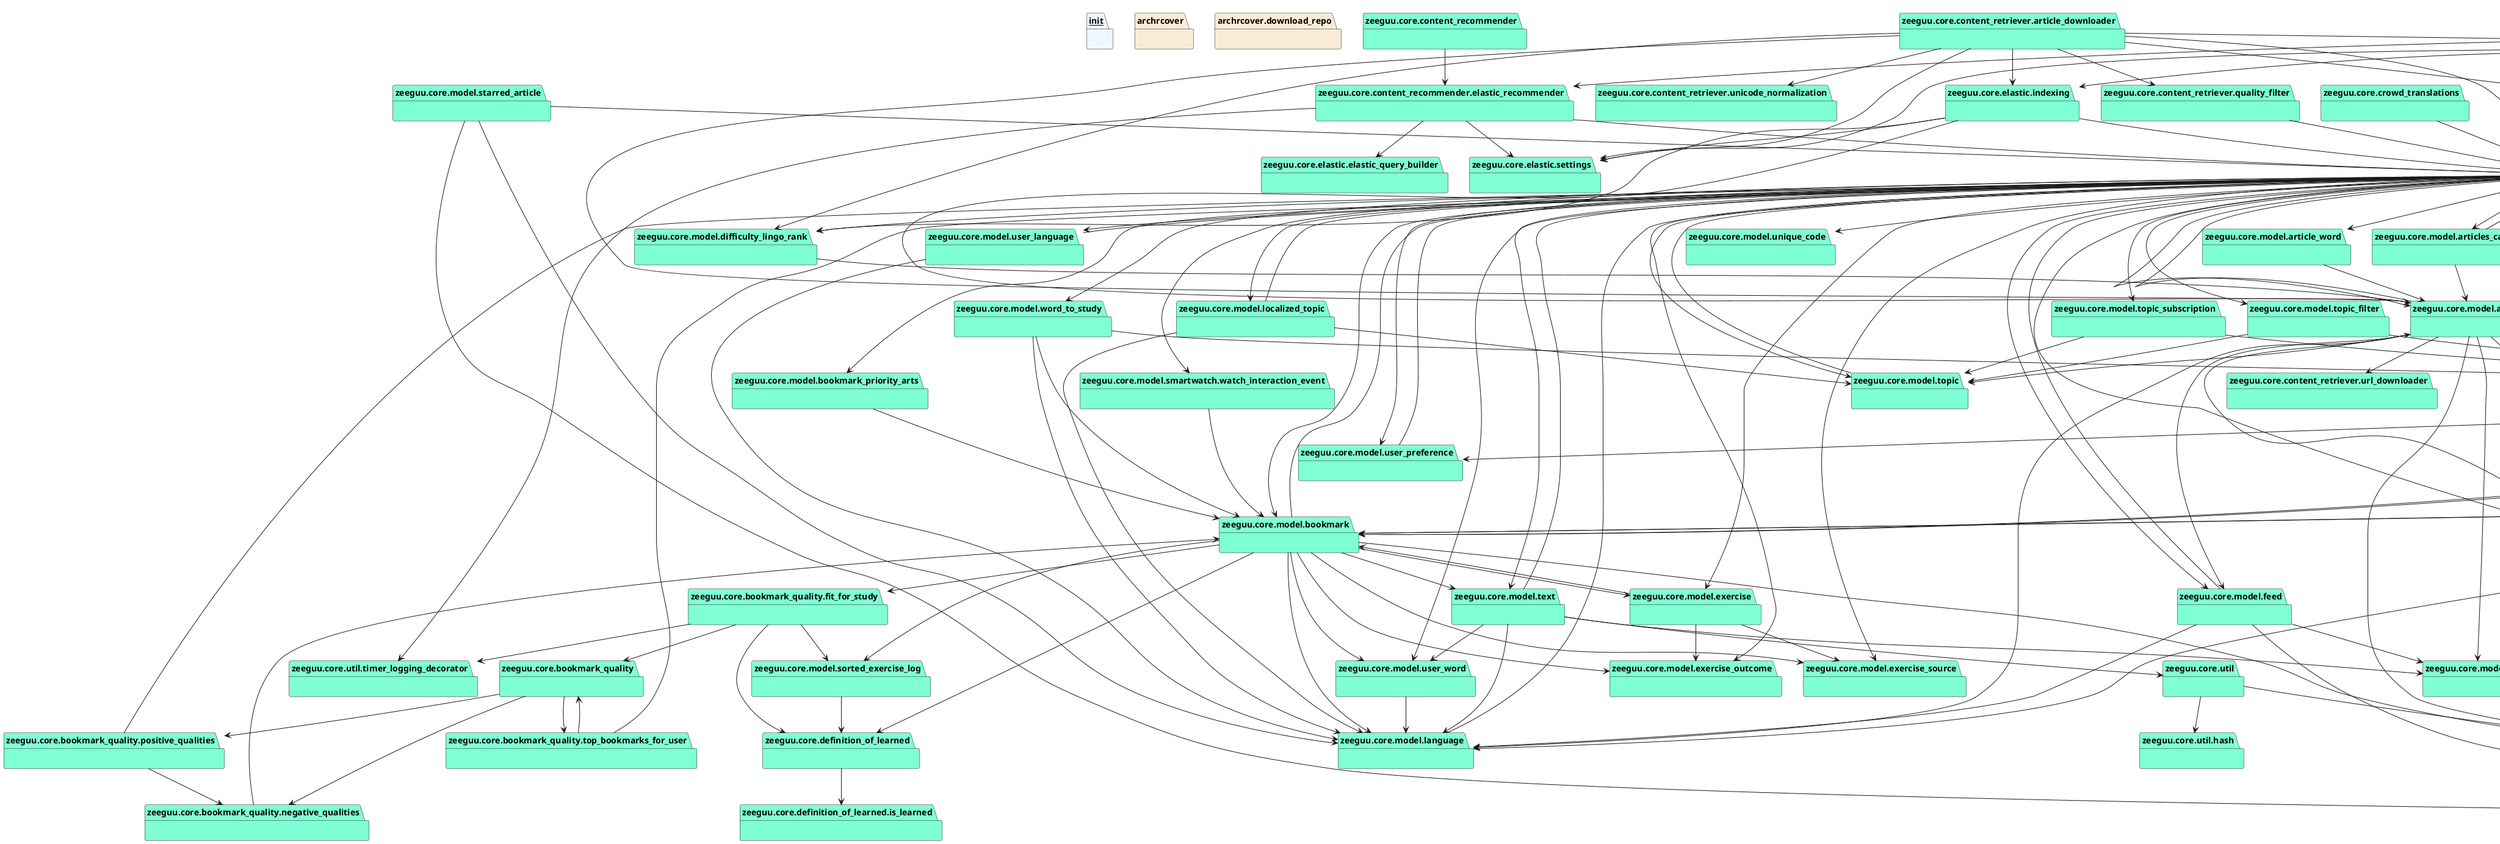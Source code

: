 @startuml packages
set namespaceSeparator none
package "__init__" as __init__ #aliceblue {
}
package "archrcover" as archrcover #antiquewhite {
}
package "archrcover.download_repo" as archrcover.download_repo #antiquewhite {
}
package "zeeguu.core" as zeeguu.core #aquamarine {
}
package "zeeguu.core.account_management" as zeeguu.core.account_management #aquamarine {
}
package "zeeguu.core.account_management.user_account_creation" as zeeguu.core.account_management.user_account_creation #aquamarine {
}
package "zeeguu.core.bookmark_quality" as zeeguu.core.bookmark_quality #aquamarine {
}
package "zeeguu.core.bookmark_quality.fit_for_study" as zeeguu.core.bookmark_quality.fit_for_study #aquamarine {
}
package "zeeguu.core.bookmark_quality.negative_qualities" as zeeguu.core.bookmark_quality.negative_qualities #aquamarine {
}
package "zeeguu.core.bookmark_quality.positive_qualities" as zeeguu.core.bookmark_quality.positive_qualities #aquamarine {
}
package "zeeguu.core.bookmark_quality.top_bookmarks_for_user" as zeeguu.core.bookmark_quality.top_bookmarks_for_user #aquamarine {
}
package "zeeguu.core.configuration" as zeeguu.core.configuration #aquamarine {
}
package "zeeguu.core.configuration.configuration" as zeeguu.core.configuration.configuration #aquamarine {
}
package "zeeguu.core.constants" as zeeguu.core.constants #aquamarine {
}
package "zeeguu.core.content_recommender" as zeeguu.core.content_recommender #aquamarine {
}
package "zeeguu.core.content_recommender.elastic_first_recommender" as zeeguu.core.content_recommender.elastic_first_recommender #aquamarine {
}
package "zeeguu.core.content_recommender.elastic_recommender" as zeeguu.core.content_recommender.elastic_recommender #aquamarine {
}
package "zeeguu.core.content_recommender.mysql_recommender" as zeeguu.core.content_recommender.mysql_recommender #aquamarine {
}
package "zeeguu.core.content_retriever" as zeeguu.core.content_retriever #aquamarine {
}
package "zeeguu.core.content_retriever.article_downloader" as zeeguu.core.content_retriever.article_downloader #aquamarine {
}
package "zeeguu.core.content_retriever.content_cleaner" as zeeguu.core.content_retriever.content_cleaner #aquamarine {
}
package "zeeguu.core.content_retriever.quality_filter" as zeeguu.core.content_retriever.quality_filter #aquamarine {
}
package "zeeguu.core.content_retriever.unicode_normalization" as zeeguu.core.content_retriever.unicode_normalization #aquamarine {
}
package "zeeguu.core.content_retriever.url_downloader" as zeeguu.core.content_retriever.url_downloader #aquamarine {
}
package "zeeguu.core.content_retriever.video_dowloader" as zeeguu.core.content_retriever.video_dowloader #aquamarine {
}
package "zeeguu.core.crowd_translations" as zeeguu.core.crowd_translations #aquamarine {
}
package "zeeguu.core.definition_of_learned" as zeeguu.core.definition_of_learned #aquamarine {
}
package "zeeguu.core.definition_of_learned.is_learned" as zeeguu.core.definition_of_learned.is_learned #aquamarine {
}
package "zeeguu.core.elastic" as zeeguu.core.elastic #aquamarine {
}
package "zeeguu.core.elastic.elastic_query_builder" as zeeguu.core.elastic.elastic_query_builder #aquamarine {
}
package "zeeguu.core.elastic.indexing" as zeeguu.core.elastic.indexing #aquamarine {
}
package "zeeguu.core.elastic.settings" as zeeguu.core.elastic.settings #aquamarine {
}
package "zeeguu.core.emailer" as zeeguu.core.emailer #aquamarine {
}
package "zeeguu.core.emailer.password_reset" as zeeguu.core.emailer.password_reset #aquamarine {
}
package "zeeguu.core.emailer.user_activity" as zeeguu.core.emailer.user_activity #aquamarine {
}
package "zeeguu.core.emailer.zeeguu_mailer" as zeeguu.core.emailer.zeeguu_mailer #aquamarine {
}
package "zeeguu.core.exercises" as zeeguu.core.exercises #aquamarine {
}
package "zeeguu.core.exercises.similar_words" as zeeguu.core.exercises.similar_words #aquamarine {
}
package "zeeguu.core.language" as zeeguu.core.language #aquamarine {
}
package "zeeguu.core.language.difficulty_estimator_factory" as zeeguu.core.language.difficulty_estimator_factory #aquamarine {
}
package "zeeguu.core.language.difficulty_estimator_strategy" as zeeguu.core.language.difficulty_estimator_strategy #aquamarine {
}
package "zeeguu.core.language.strategies" as zeeguu.core.language.strategies #aquamarine {
}
package "zeeguu.core.language.strategies.cognacy_difficulty_estimator" as zeeguu.core.language.strategies.cognacy_difficulty_estimator #aquamarine {
}
package "zeeguu.core.language.strategies.cognacy_wh_difficulty_estimator" as zeeguu.core.language.strategies.cognacy_wh_difficulty_estimator #aquamarine {
}
package "zeeguu.core.language.strategies.default_difficulty_estimator" as zeeguu.core.language.strategies.default_difficulty_estimator #aquamarine {
}
package "zeeguu.core.language.strategies.flesch_kincaid_difficulty_estimator" as zeeguu.core.language.strategies.flesch_kincaid_difficulty_estimator #aquamarine {
}
package "zeeguu.core.language.strategies.frequency_difficulty_estimator" as zeeguu.core.language.strategies.frequency_difficulty_estimator #aquamarine {
}
package "zeeguu.core.language.strategies.word_history_difficulty_estimator" as zeeguu.core.language.strategies.word_history_difficulty_estimator #aquamarine {
}
package "zeeguu.core.language.strategies.word_rank_difficulty_estimator" as zeeguu.core.language.strategies.word_rank_difficulty_estimator #aquamarine {
}
package "zeeguu.core.model" as zeeguu.core.model #aquamarine {
}
package "zeeguu.core.model.article" as zeeguu.core.model.article #aquamarine {
}
package "zeeguu.core.model.article_difficulty_feedback" as zeeguu.core.model.article_difficulty_feedback #aquamarine {
}
package "zeeguu.core.model.article_word" as zeeguu.core.model.article_word #aquamarine {
}
package "zeeguu.core.model.articles_cache" as zeeguu.core.model.articles_cache #aquamarine {
}
package "zeeguu.core.model.bookmark" as zeeguu.core.model.bookmark #aquamarine {
}
package "zeeguu.core.model.bookmark_priority_arts" as zeeguu.core.model.bookmark_priority_arts #aquamarine {
}
package "zeeguu.core.model.cohort" as zeeguu.core.model.cohort #aquamarine {
}
package "zeeguu.core.model.cohort_article_map" as zeeguu.core.model.cohort_article_map #aquamarine {
}
package "zeeguu.core.model.difficulty_lingo_rank" as zeeguu.core.model.difficulty_lingo_rank #aquamarine {
}
package "zeeguu.core.model.domain_name" as zeeguu.core.model.domain_name #aquamarine {
}
package "zeeguu.core.model.exercise" as zeeguu.core.model.exercise #aquamarine {
}
package "zeeguu.core.model.exercise_outcome" as zeeguu.core.model.exercise_outcome #aquamarine {
}
package "zeeguu.core.model.exercise_source" as zeeguu.core.model.exercise_source #aquamarine {
}
package "zeeguu.core.model.feed" as zeeguu.core.model.feed #aquamarine {
}
package "zeeguu.core.model.language" as zeeguu.core.model.language #aquamarine {
}
package "zeeguu.core.model.learner_stats" as zeeguu.core.model.learner_stats #aquamarine {
}
package "zeeguu.core.model.learner_stats.learner_stats" as zeeguu.core.model.learner_stats.learner_stats #aquamarine {
}
package "zeeguu.core.model.localized_topic" as zeeguu.core.model.localized_topic #aquamarine {
}
package "zeeguu.core.model.personal_copy" as zeeguu.core.model.personal_copy #aquamarine {
}
package "zeeguu.core.model.search" as zeeguu.core.model.search #aquamarine {
}
package "zeeguu.core.model.search_filter" as zeeguu.core.model.search_filter #aquamarine {
}
package "zeeguu.core.model.search_subscription" as zeeguu.core.model.search_subscription #aquamarine {
}
package "zeeguu.core.model.session" as zeeguu.core.model.session #aquamarine {
}
package "zeeguu.core.model.smartwatch" as zeeguu.core.model.smartwatch #aquamarine {
}
package "zeeguu.core.model.smartwatch.watch_event_type" as zeeguu.core.model.smartwatch.watch_event_type #aquamarine {
}
package "zeeguu.core.model.smartwatch.watch_interaction_event" as zeeguu.core.model.smartwatch.watch_interaction_event #aquamarine {
}
package "zeeguu.core.model.sorted_exercise_log" as zeeguu.core.model.sorted_exercise_log #aquamarine {
}
package "zeeguu.core.model.starred_article" as zeeguu.core.model.starred_article #aquamarine {
}
package "zeeguu.core.model.teacher" as zeeguu.core.model.teacher #aquamarine {
}
package "zeeguu.core.model.teacher_cohort_map" as zeeguu.core.model.teacher_cohort_map #aquamarine {
}
package "zeeguu.core.model.text" as zeeguu.core.model.text #aquamarine {
}
package "zeeguu.core.model.topic" as zeeguu.core.model.topic #aquamarine {
}
package "zeeguu.core.model.topic_filter" as zeeguu.core.model.topic_filter #aquamarine {
}
package "zeeguu.core.model.topic_subscription" as zeeguu.core.model.topic_subscription #aquamarine {
}
package "zeeguu.core.model.unique_code" as zeeguu.core.model.unique_code #aquamarine {
}
package "zeeguu.core.model.url" as zeeguu.core.model.url #aquamarine {
}
package "zeeguu.core.model.user" as zeeguu.core.model.user #aquamarine {
}
package "zeeguu.core.model.user_activitiy_data" as zeeguu.core.model.user_activitiy_data #aquamarine {
}
package "zeeguu.core.model.user_article" as zeeguu.core.model.user_article #aquamarine {
}
package "zeeguu.core.model.user_exercise_session" as zeeguu.core.model.user_exercise_session #aquamarine {
}
package "zeeguu.core.model.user_language" as zeeguu.core.model.user_language #aquamarine {
}
package "zeeguu.core.model.user_preference" as zeeguu.core.model.user_preference #aquamarine {
}
package "zeeguu.core.model.user_reading_session" as zeeguu.core.model.user_reading_session #aquamarine {
}
package "zeeguu.core.model.user_word" as zeeguu.core.model.user_word #aquamarine {
}
package "zeeguu.core.model.word_knowledge" as zeeguu.core.model.word_knowledge #aquamarine {
}
package "zeeguu.core.model.word_knowledge.word_interaction_history" as zeeguu.core.model.word_knowledge.word_interaction_history #aquamarine {
}
package "zeeguu.core.model.word_to_study" as zeeguu.core.model.word_to_study #aquamarine {
}
package "zeeguu.core.nlp_pipeline" as zeeguu.core.nlp_pipeline #aquamarine {
}
package "zeeguu.core.nlp_pipeline.alignment_errant" as zeeguu.core.nlp_pipeline.alignment_errant #aquamarine {
}
package "zeeguu.core.nlp_pipeline.automatic_gec_tagging" as zeeguu.core.nlp_pipeline.automatic_gec_tagging #aquamarine {
}
package "zeeguu.core.nlp_pipeline.confusion_generator" as zeeguu.core.nlp_pipeline.confusion_generator #aquamarine {
}
package "zeeguu.core.nlp_pipeline.confusion_set" as zeeguu.core.nlp_pipeline.confusion_set #aquamarine {
}
package "zeeguu.core.nlp_pipeline.edit_errant" as zeeguu.core.nlp_pipeline.edit_errant #aquamarine {
}
package "zeeguu.core.nlp_pipeline.spacy_wrapper" as zeeguu.core.nlp_pipeline.spacy_wrapper #aquamarine {
}
package "zeeguu.core.sql" as zeeguu.core.sql #aquamarine {
}
package "zeeguu.core.sql.learner" as zeeguu.core.sql.learner #aquamarine {
}
package "zeeguu.core.sql.learner.exercises_history" as zeeguu.core.sql.learner.exercises_history #aquamarine {
}
package "zeeguu.core.sql.learner.words" as zeeguu.core.sql.learner.words #aquamarine {
}
package "zeeguu.core.sql.query_building" as zeeguu.core.sql.query_building #aquamarine {
}
package "zeeguu.core.sql.teacher" as zeeguu.core.sql.teacher #aquamarine {
}
package "zeeguu.core.sql.teacher.teachers_for_cohort" as zeeguu.core.sql.teacher.teachers_for_cohort #aquamarine {
}
package "zeeguu.core.user_activity_hooks" as zeeguu.core.user_activity_hooks #aquamarine {
}
package "zeeguu.core.user_activity_hooks.article_interaction_hooks" as zeeguu.core.user_activity_hooks.article_interaction_hooks #aquamarine {
}
package "zeeguu.core.user_statistics" as zeeguu.core.user_statistics #aquamarine {
}
package "zeeguu.core.user_statistics.activity" as zeeguu.core.user_statistics.activity #aquamarine {
}
package "zeeguu.core.user_statistics.exercise_corectness" as zeeguu.core.user_statistics.exercise_corectness #aquamarine {
}
package "zeeguu.core.user_statistics.exercise_sessions" as zeeguu.core.user_statistics.exercise_sessions #aquamarine {
}
package "zeeguu.core.user_statistics.reading_sessions" as zeeguu.core.user_statistics.reading_sessions #aquamarine {
}
package "zeeguu.core.user_statistics.student_overview" as zeeguu.core.user_statistics.student_overview #aquamarine {
}
package "zeeguu.core.util" as zeeguu.core.util #aquamarine {
}
package "zeeguu.core.util.encoding" as zeeguu.core.util.encoding #aquamarine {
}
package "zeeguu.core.util.hash" as zeeguu.core.util.hash #aquamarine {
}
package "zeeguu.core.util.text" as zeeguu.core.util.text #aquamarine {
}
package "zeeguu.core.util.timer_logging_decorator" as zeeguu.core.util.timer_logging_decorator #aquamarine {
}
package "zeeguu.core.word_scheduling" as zeeguu.core.word_scheduling #aquamarine {
}
package "zeeguu.core.word_scheduling.basicSR" as zeeguu.core.word_scheduling.basicSR #aquamarine {
}
package "zeeguu.core.word_scheduling.basicSR.basicSR" as zeeguu.core.word_scheduling.basicSR.basicSR #aquamarine {
}
package "zeeguu.core.word_stats" as zeeguu.core.word_stats #aquamarine {
}
zeeguu.core.account_management.user_account_creation --> zeeguu.core.emailer.user_activity
zeeguu.core.account_management.user_account_creation --> zeeguu.core.model
zeeguu.core.account_management.user_account_creation --> zeeguu.core.model.user
zeeguu.core.bookmark_quality --> zeeguu.core.bookmark_quality.negative_qualities
zeeguu.core.bookmark_quality --> zeeguu.core.bookmark_quality.positive_qualities
zeeguu.core.bookmark_quality --> zeeguu.core.bookmark_quality.top_bookmarks_for_user
zeeguu.core.bookmark_quality.fit_for_study --> zeeguu.core.bookmark_quality
zeeguu.core.bookmark_quality.fit_for_study --> zeeguu.core.definition_of_learned
zeeguu.core.bookmark_quality.fit_for_study --> zeeguu.core.model.sorted_exercise_log
zeeguu.core.bookmark_quality.fit_for_study --> zeeguu.core.util.timer_logging_decorator
zeeguu.core.bookmark_quality.negative_qualities --> zeeguu.core.model.bookmark
zeeguu.core.bookmark_quality.positive_qualities --> zeeguu.core.bookmark_quality.negative_qualities
zeeguu.core.bookmark_quality.positive_qualities --> zeeguu.core.model
zeeguu.core.bookmark_quality.top_bookmarks_for_user --> zeeguu.core.bookmark_quality
zeeguu.core.bookmark_quality.top_bookmarks_for_user --> zeeguu.core.model
zeeguu.core.configuration --> zeeguu.core.configuration
zeeguu.core.content_recommender --> zeeguu.core.content_recommender.elastic_recommender
zeeguu.core.content_recommender.elastic_first_recommender --> zeeguu.core
zeeguu.core.content_recommender.elastic_first_recommender --> zeeguu.core.content_recommender.elastic_recommender
zeeguu.core.content_recommender.elastic_first_recommender --> zeeguu.core.content_recommender.mysql_recommender
zeeguu.core.content_recommender.elastic_recommender --> zeeguu.core.elastic.elastic_query_builder
zeeguu.core.content_recommender.elastic_recommender --> zeeguu.core.elastic.settings
zeeguu.core.content_recommender.elastic_recommender --> zeeguu.core.model
zeeguu.core.content_recommender.elastic_recommender --> zeeguu.core.util.timer_logging_decorator
zeeguu.core.content_recommender.mysql_recommender --> zeeguu.core
zeeguu.core.content_recommender.mysql_recommender --> zeeguu.core.model
zeeguu.core.content_retriever.article_downloader --> zeeguu.core
zeeguu.core.content_retriever.article_downloader --> zeeguu.core.content_retriever.content_cleaner
zeeguu.core.content_retriever.article_downloader --> zeeguu.core.content_retriever.quality_filter
zeeguu.core.content_retriever.article_downloader --> zeeguu.core.content_retriever.unicode_normalization
zeeguu.core.content_retriever.article_downloader --> zeeguu.core.elastic.indexing
zeeguu.core.content_retriever.article_downloader --> zeeguu.core.elastic.settings
zeeguu.core.content_retriever.article_downloader --> zeeguu.core.model
zeeguu.core.content_retriever.article_downloader --> zeeguu.core.model.article
zeeguu.core.content_retriever.article_downloader --> zeeguu.core.model.difficulty_lingo_rank
zeeguu.core.content_retriever.content_cleaner --> zeeguu.core.model
zeeguu.core.content_retriever.quality_filter --> zeeguu.core.model
zeeguu.core.content_retriever.video_dowloader --> zeeguu.core
zeeguu.core.content_retriever.video_dowloader --> zeeguu.core.constants
zeeguu.core.content_retriever.video_dowloader --> zeeguu.core.elastic.indexing
zeeguu.core.content_retriever.video_dowloader --> zeeguu.core.elastic.settings
zeeguu.core.content_retriever.video_dowloader --> zeeguu.core.model
zeeguu.core.crowd_translations --> zeeguu.core.model
zeeguu.core.definition_of_learned --> zeeguu.core.definition_of_learned.is_learned
zeeguu.core.elastic.indexing --> zeeguu.core.elastic.settings
zeeguu.core.elastic.indexing --> zeeguu.core.model
zeeguu.core.elastic.indexing --> zeeguu.core.model.article
zeeguu.core.elastic.indexing --> zeeguu.core.model.difficulty_lingo_rank
zeeguu.core.emailer.password_reset --> zeeguu.core.emailer.zeeguu_mailer
zeeguu.core.emailer.user_activity --> zeeguu.core.emailer.zeeguu_mailer
zeeguu.core.emailer.user_activity --> zeeguu.core.model
zeeguu.core.emailer.user_activity --> zeeguu.core.model.user_activitiy_data
zeeguu.core.emailer.zeeguu_mailer --> zeeguu.core
zeeguu.core.exercises.similar_words --> zeeguu.core.word_stats
zeeguu.core.language.difficulty_estimator_factory --> zeeguu.core.language.difficulty_estimator_strategy
zeeguu.core.language.difficulty_estimator_factory --> zeeguu.core.language.strategies.default_difficulty_estimator
zeeguu.core.language.difficulty_estimator_factory --> zeeguu.core.language.strategies.flesch_kincaid_difficulty_estimator
zeeguu.core.language.difficulty_estimator_strategy --> zeeguu.core
zeeguu.core.language.strategies.cognacy_difficulty_estimator --> zeeguu.core
zeeguu.core.language.strategies.cognacy_difficulty_estimator --> zeeguu.core.constants
zeeguu.core.language.strategies.cognacy_difficulty_estimator --> zeeguu.core.language.difficulty_estimator_strategy
zeeguu.core.language.strategies.cognacy_difficulty_estimator --> zeeguu.core.model
zeeguu.core.language.strategies.cognacy_difficulty_estimator --> zeeguu.core.util.text
zeeguu.core.language.strategies.cognacy_wh_difficulty_estimator --> zeeguu.core
zeeguu.core.language.strategies.cognacy_wh_difficulty_estimator --> zeeguu.core.constants
zeeguu.core.language.strategies.cognacy_wh_difficulty_estimator --> zeeguu.core.language.difficulty_estimator_strategy
zeeguu.core.language.strategies.cognacy_wh_difficulty_estimator --> zeeguu.core.model
zeeguu.core.language.strategies.cognacy_wh_difficulty_estimator --> zeeguu.core.util.text
zeeguu.core.language.strategies.default_difficulty_estimator --> zeeguu.core
zeeguu.core.language.strategies.default_difficulty_estimator --> zeeguu.core.language.difficulty_estimator_strategy
zeeguu.core.language.strategies.flesch_kincaid_difficulty_estimator --> zeeguu.core.language.difficulty_estimator_strategy
zeeguu.core.language.strategies.flesch_kincaid_difficulty_estimator --> zeeguu.core.model
zeeguu.core.language.strategies.flesch_kincaid_difficulty_estimator --> zeeguu.core.util.text
zeeguu.core.language.strategies.frequency_difficulty_estimator --> zeeguu.core
zeeguu.core.language.strategies.frequency_difficulty_estimator --> zeeguu.core.language.difficulty_estimator_strategy
zeeguu.core.language.strategies.frequency_difficulty_estimator --> zeeguu.core.util.text
zeeguu.core.language.strategies.word_history_difficulty_estimator --> zeeguu.core
zeeguu.core.language.strategies.word_history_difficulty_estimator --> zeeguu.core.constants
zeeguu.core.language.strategies.word_history_difficulty_estimator --> zeeguu.core.language.difficulty_estimator_strategy
zeeguu.core.language.strategies.word_history_difficulty_estimator --> zeeguu.core.model
zeeguu.core.language.strategies.word_history_difficulty_estimator --> zeeguu.core.model.word_knowledge.word_interaction_history
zeeguu.core.language.strategies.word_history_difficulty_estimator --> zeeguu.core.util.text
zeeguu.core.language.strategies.word_rank_difficulty_estimator --> zeeguu.core
zeeguu.core.language.strategies.word_rank_difficulty_estimator --> zeeguu.core.language.difficulty_estimator_strategy
zeeguu.core.model --> zeeguu.core.configuration.configuration
zeeguu.core.model --> zeeguu.core.language
zeeguu.core.model --> zeeguu.core.model.article
zeeguu.core.model --> zeeguu.core.model.article_difficulty_feedback
zeeguu.core.model --> zeeguu.core.model.article_word
zeeguu.core.model --> zeeguu.core.model.articles_cache
zeeguu.core.model --> zeeguu.core.model.bookmark
zeeguu.core.model --> zeeguu.core.model.bookmark_priority_arts
zeeguu.core.model --> zeeguu.core.model.cohort
zeeguu.core.model --> zeeguu.core.model.cohort_article_map
zeeguu.core.model --> zeeguu.core.model.difficulty_lingo_rank
zeeguu.core.model --> zeeguu.core.model.domain_name
zeeguu.core.model --> zeeguu.core.model.exercise
zeeguu.core.model --> zeeguu.core.model.exercise_outcome
zeeguu.core.model --> zeeguu.core.model.exercise_source
zeeguu.core.model --> zeeguu.core.model.feed
zeeguu.core.model --> zeeguu.core.model.localized_topic
zeeguu.core.model --> zeeguu.core.model.personal_copy
zeeguu.core.model --> zeeguu.core.model.search
zeeguu.core.model --> zeeguu.core.model.search_filter
zeeguu.core.model --> zeeguu.core.model.search_subscription
zeeguu.core.model --> zeeguu.core.model.session
zeeguu.core.model --> zeeguu.core.model.smartwatch.watch_event_type
zeeguu.core.model --> zeeguu.core.model.smartwatch.watch_interaction_event
zeeguu.core.model --> zeeguu.core.model.teacher
zeeguu.core.model --> zeeguu.core.model.teacher_cohort_map
zeeguu.core.model --> zeeguu.core.model.text
zeeguu.core.model --> zeeguu.core.model.topic
zeeguu.core.model --> zeeguu.core.model.topic_filter
zeeguu.core.model --> zeeguu.core.model.topic_subscription
zeeguu.core.model --> zeeguu.core.model.unique_code
zeeguu.core.model --> zeeguu.core.model.url
zeeguu.core.model --> zeeguu.core.model.user
zeeguu.core.model --> zeeguu.core.model.user_activitiy_data
zeeguu.core.model --> zeeguu.core.model.user_article
zeeguu.core.model --> zeeguu.core.model.user_exercise_session
zeeguu.core.model --> zeeguu.core.model.user_language
zeeguu.core.model --> zeeguu.core.model.user_preference
zeeguu.core.model --> zeeguu.core.model.user_reading_session
zeeguu.core.model --> zeeguu.core.model.user_word
zeeguu.core.model --> zeeguu.core.model.word_knowledge.word_interaction_history
zeeguu.core.model --> zeeguu.core.model.word_to_study
zeeguu.core.model --> zeeguu.core.word_scheduling.basicSR.basicSR
zeeguu.core.model.article --> zeeguu.core.content_retriever.url_downloader
zeeguu.core.model.article --> zeeguu.core.language.difficulty_estimator_factory
zeeguu.core.model.article --> zeeguu.core.model
zeeguu.core.model.article --> zeeguu.core.model.feed
zeeguu.core.model.article --> zeeguu.core.model.language
zeeguu.core.model.article --> zeeguu.core.model.topic
zeeguu.core.model.article --> zeeguu.core.model.url
zeeguu.core.model.article --> zeeguu.core.model.user
zeeguu.core.model.article --> zeeguu.core.model.user_article
zeeguu.core.model.article --> zeeguu.core.util.encoding
zeeguu.core.model.article_difficulty_feedback --> zeeguu.core.model
zeeguu.core.model.article_word --> zeeguu.core.model.article
zeeguu.core.model.articles_cache --> zeeguu.core.model
zeeguu.core.model.articles_cache --> zeeguu.core.model.article
zeeguu.core.model.bookmark --> zeeguu.core.bookmark_quality.fit_for_study
zeeguu.core.model.bookmark --> zeeguu.core.definition_of_learned
zeeguu.core.model.bookmark --> zeeguu.core.model
zeeguu.core.model.bookmark --> zeeguu.core.model.exercise
zeeguu.core.model.bookmark --> zeeguu.core.model.exercise_outcome
zeeguu.core.model.bookmark --> zeeguu.core.model.exercise_source
zeeguu.core.model.bookmark --> zeeguu.core.model.language
zeeguu.core.model.bookmark --> zeeguu.core.model.sorted_exercise_log
zeeguu.core.model.bookmark --> zeeguu.core.model.text
zeeguu.core.model.bookmark --> zeeguu.core.model.user
zeeguu.core.model.bookmark --> zeeguu.core.model.user_word
zeeguu.core.model.bookmark --> zeeguu.core.util.encoding
zeeguu.core.model.bookmark --> zeeguu.core.word_scheduling.basicSR.basicSR
zeeguu.core.model.bookmark_priority_arts --> zeeguu.core.model.bookmark
zeeguu.core.model.cohort --> zeeguu.core.model.language
zeeguu.core.model.cohort --> zeeguu.core.model.teacher_cohort_map
zeeguu.core.model.cohort --> zeeguu.core.model.user
zeeguu.core.model.cohort_article_map --> zeeguu.core.model.article
zeeguu.core.model.cohort_article_map --> zeeguu.core.model.cohort
zeeguu.core.model.cohort_article_map --> zeeguu.core.util.encoding
zeeguu.core.model.difficulty_lingo_rank --> zeeguu.core.model.article
zeeguu.core.model.exercise --> zeeguu.core.model.bookmark
zeeguu.core.model.exercise --> zeeguu.core.model.exercise_outcome
zeeguu.core.model.exercise --> zeeguu.core.model.exercise_source
zeeguu.core.model.feed --> zeeguu.core.constants
zeeguu.core.model.feed --> zeeguu.core.model
zeeguu.core.model.feed --> zeeguu.core.model.language
zeeguu.core.model.feed --> zeeguu.core.model.url
zeeguu.core.model.language --> zeeguu.core.model
zeeguu.core.model.localized_topic --> zeeguu.core.model
zeeguu.core.model.localized_topic --> zeeguu.core.model.language
zeeguu.core.model.localized_topic --> zeeguu.core.model.topic
zeeguu.core.model.personal_copy --> zeeguu.core.model.article
zeeguu.core.model.personal_copy --> zeeguu.core.model.user
zeeguu.core.model.search --> zeeguu.core.model
zeeguu.core.model.search_filter --> zeeguu.core.model.search
zeeguu.core.model.search_filter --> zeeguu.core.model.user
zeeguu.core.model.search_subscription --> zeeguu.core.model.search
zeeguu.core.model.search_subscription --> zeeguu.core.model.user
zeeguu.core.model.session --> zeeguu.core.model.user
zeeguu.core.model.smartwatch.watch_interaction_event --> zeeguu.core.model.bookmark
zeeguu.core.model.sorted_exercise_log --> zeeguu.core.definition_of_learned
zeeguu.core.model.starred_article --> zeeguu.core.constants
zeeguu.core.model.starred_article --> zeeguu.core.model
zeeguu.core.model.starred_article --> zeeguu.core.model.language
zeeguu.core.model.teacher --> zeeguu.core.model
zeeguu.core.model.teacher --> zeeguu.core.model.teacher_cohort_map
zeeguu.core.model.teacher_cohort_map --> zeeguu.core.model
zeeguu.core.model.teacher_cohort_map --> zeeguu.core.model.cohort
zeeguu.core.model.text --> zeeguu.core.model
zeeguu.core.model.text --> zeeguu.core.model.language
zeeguu.core.model.text --> zeeguu.core.model.url
zeeguu.core.model.text --> zeeguu.core.model.user_word
zeeguu.core.model.text --> zeeguu.core.util
zeeguu.core.model.topic --> zeeguu.core.model
zeeguu.core.model.topic_filter --> zeeguu.core.model.topic
zeeguu.core.model.topic_filter --> zeeguu.core.model.user
zeeguu.core.model.topic_subscription --> zeeguu.core.model.topic
zeeguu.core.model.topic_subscription --> zeeguu.core.model.user
zeeguu.core.model.url --> zeeguu.core.model.domain_name
zeeguu.core.model.user --> zeeguu.core
zeeguu.core.model.user --> zeeguu.core.language.difficulty_estimator_factory
zeeguu.core.model.user --> zeeguu.core.model
zeeguu.core.model.user --> zeeguu.core.model.article
zeeguu.core.model.user --> zeeguu.core.model.bookmark
zeeguu.core.model.user --> zeeguu.core.model.cohort
zeeguu.core.model.user --> zeeguu.core.model.learner_stats.learner_stats
zeeguu.core.model.user --> zeeguu.core.model.user_article
zeeguu.core.model.user --> zeeguu.core.model.user_preference
zeeguu.core.model.user --> zeeguu.core.model.user_reading_session
zeeguu.core.model.user --> zeeguu.core.word_scheduling.basicSR.basicSR
zeeguu.core.model.user_activitiy_data --> zeeguu.core.constants
zeeguu.core.model.user_activitiy_data --> zeeguu.core.model
zeeguu.core.model.user_activitiy_data --> zeeguu.core.model.user_reading_session
zeeguu.core.model.user_article --> zeeguu.core.model
zeeguu.core.model.user_article --> zeeguu.core.model.personal_copy
zeeguu.core.model.user_article --> zeeguu.core.util.encoding
zeeguu.core.model.user_exercise_session --> zeeguu.core.emailer.user_activity
zeeguu.core.model.user_exercise_session --> zeeguu.core.model.user
zeeguu.core.model.user_language --> zeeguu.core.model
zeeguu.core.model.user_language --> zeeguu.core.model.language
zeeguu.core.model.user_preference --> zeeguu.core.model
zeeguu.core.model.user_reading_session --> zeeguu.core.constants
zeeguu.core.model.user_reading_session --> zeeguu.core.model
zeeguu.core.model.user_reading_session --> zeeguu.core.util.encoding
zeeguu.core.model.user_word --> zeeguu.core.model.language
zeeguu.core.model.word_knowledge.word_interaction_history --> zeeguu.core.constants
zeeguu.core.model.word_knowledge.word_interaction_history --> zeeguu.core.model
zeeguu.core.model.word_to_study --> zeeguu.core.model.bookmark
zeeguu.core.model.word_to_study --> zeeguu.core.model.language
zeeguu.core.model.word_to_study --> zeeguu.core.model.user
zeeguu.core.nlp_pipeline --> zeeguu.core.nlp_pipeline.spacy_wrapper
zeeguu.core.nlp_pipeline.alignment_errant --> zeeguu.core.nlp_pipeline.edit_errant
zeeguu.core.nlp_pipeline.automatic_gec_tagging --> zeeguu.core.nlp_pipeline.alignment_errant
zeeguu.core.nlp_pipeline.automatic_gec_tagging --> zeeguu.core.nlp_pipeline.spacy_wrapper
zeeguu.core.nlp_pipeline.confusion_generator --> zeeguu.core.nlp_pipeline.automatic_gec_tagging
zeeguu.core.nlp_pipeline.confusion_generator --> zeeguu.core.nlp_pipeline.confusion_set
zeeguu.core.nlp_pipeline.confusion_generator --> zeeguu.core.nlp_pipeline.spacy_wrapper
zeeguu.core.nlp_pipeline.confusion_set --> zeeguu.core.nlp_pipeline.spacy_wrapper
zeeguu.core.sql.learner.exercises_history --> zeeguu.core.sql.query_building
zeeguu.core.sql.learner.words --> zeeguu.core.model
zeeguu.core.sql.learner.words --> zeeguu.core.sql.query_building
zeeguu.core.sql.teacher.teachers_for_cohort --> zeeguu.core.sql.query_building
zeeguu.core.user_activity_hooks.article_interaction_hooks --> zeeguu.core
zeeguu.core.user_activity_hooks.article_interaction_hooks --> zeeguu.core.emailer.user_activity
zeeguu.core.user_activity_hooks.article_interaction_hooks --> zeeguu.core.model
zeeguu.core.user_statistics.activity --> zeeguu.core.constants
zeeguu.core.user_statistics.student_overview --> zeeguu.core.user_statistics.exercise_corectness
zeeguu.core.user_statistics.student_overview --> zeeguu.core.user_statistics.exercise_sessions
zeeguu.core.user_statistics.student_overview --> zeeguu.core.user_statistics.reading_sessions
zeeguu.core.util --> zeeguu.core.util.encoding
zeeguu.core.util --> zeeguu.core.util.hash
zeeguu.core.util.encoding --> zeeguu.core.constants
zeeguu.core.util.text --> zeeguu.core.model
zeeguu.core.word_scheduling.basicSR.basicSR --> zeeguu.core.model
zeeguu.core.word_scheduling.basicSR.basicSR --> zeeguu.core.model.bookmark
zeeguu.core.word_scheduling.basicSR.basicSR --> zeeguu.core.sql.query_building
@enduml

